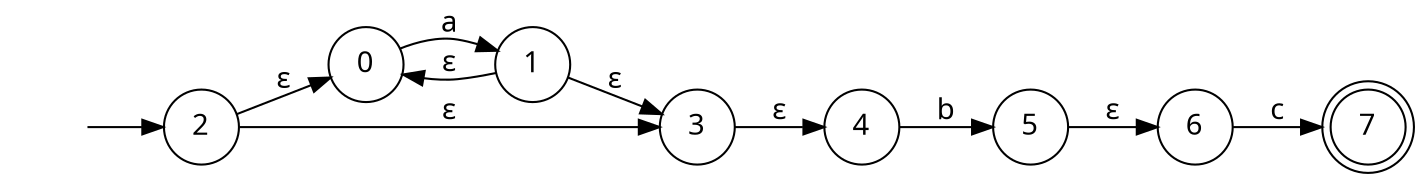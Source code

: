 digraph{
rankdir="LR";
fontname = "Microsoft YaHei";
node [shape = circle, fontname = "Microsoft YaHei"];
edge [fontname = "Microsoft YaHei"];
-1[style=invis];
7 [ shape = doublecircle ];
-1 -> 2;
6 -> 7[ label = "c" ];
5 -> 6[ label = <&epsilon;> ];
2 -> 0[ label = <&epsilon;> ];
2 -> 3[ label = <&epsilon;> ];
4 -> 5[ label = "b" ];
0 -> 1[ label = "a" ];
3 -> 4[ label = <&epsilon;> ];
1 -> 0[ label = <&epsilon;> ];
1 -> 3[ label = <&epsilon;> ];
}